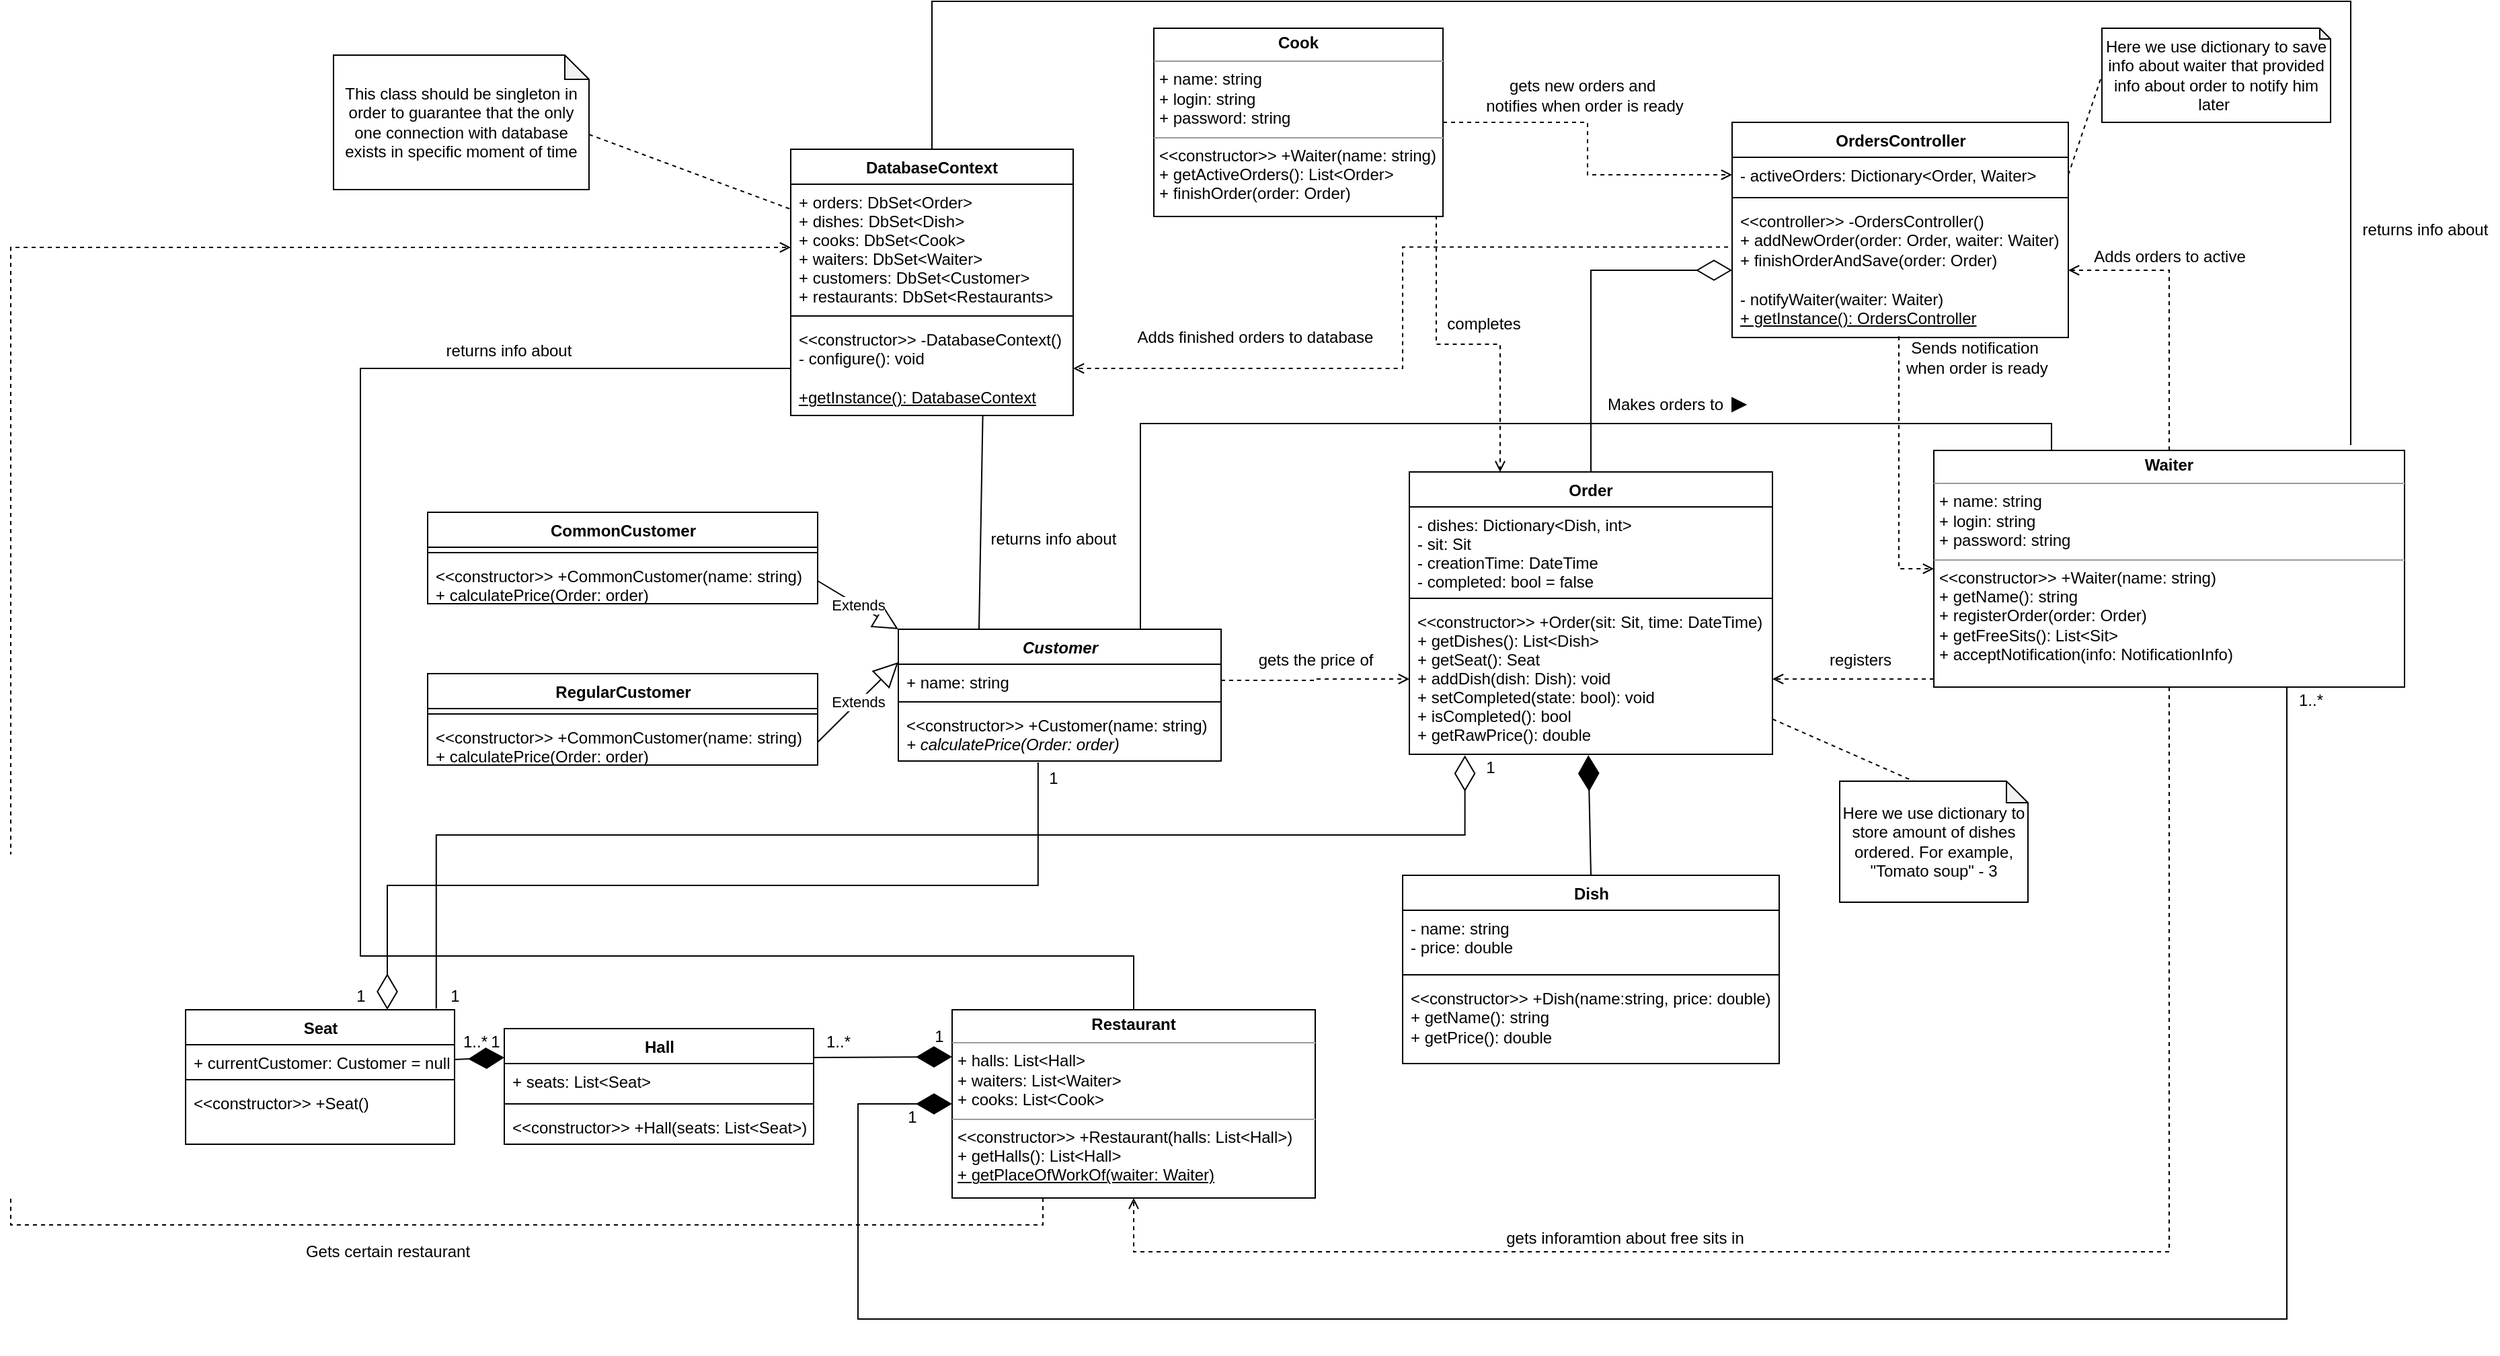 <mxfile version="18.0.6" type="device"><diagram id="EyrXoSiQP7rrekWx64Rx" name="Страница 1"><mxGraphModel dx="2601" dy="1081" grid="1" gridSize="10" guides="1" tooltips="1" connect="1" arrows="1" fold="1" page="1" pageScale="1" pageWidth="827" pageHeight="1169" math="0" shadow="0"><root><mxCell id="0"/><mxCell id="1" parent="0"/><mxCell id="TO8KrXDIVxPStp5DgljM-1" value="Order" style="swimlane;fontStyle=1;align=center;verticalAlign=top;childLayout=stackLayout;horizontal=1;startSize=26;horizontalStack=0;resizeParent=1;resizeParentMax=0;resizeLast=0;collapsible=1;marginBottom=0;" parent="1" vertex="1"><mxGeometry x="260" y="370" width="270" height="210" as="geometry"/></mxCell><mxCell id="TO8KrXDIVxPStp5DgljM-2" value="- dishes: Dictionary&lt;Dish, int&gt;&#10;- sit: Sit&#10;- creationTime: DateTime&#10;- completed: bool = false" style="text;strokeColor=none;fillColor=none;align=left;verticalAlign=top;spacingLeft=4;spacingRight=4;overflow=hidden;rotatable=0;points=[[0,0.5],[1,0.5]];portConstraint=eastwest;" parent="TO8KrXDIVxPStp5DgljM-1" vertex="1"><mxGeometry y="26" width="270" height="64" as="geometry"/></mxCell><mxCell id="TO8KrXDIVxPStp5DgljM-3" value="" style="line;strokeWidth=1;fillColor=none;align=left;verticalAlign=middle;spacingTop=-1;spacingLeft=3;spacingRight=3;rotatable=0;labelPosition=right;points=[];portConstraint=eastwest;" parent="TO8KrXDIVxPStp5DgljM-1" vertex="1"><mxGeometry y="90" width="270" height="8" as="geometry"/></mxCell><mxCell id="TO8KrXDIVxPStp5DgljM-4" value="&lt;&lt;constructor&gt;&gt; +Order(sit: Sit, time: DateTime)&#10;+ getDishes(): List&lt;Dish&gt;&#10;+ getSeat(): Seat&#10;+ addDish(dish: Dish): void&#10;+ setCompleted(state: bool): void&#10;+ isCompleted(): bool&#10;+ getRawPrice(): double" style="text;strokeColor=none;fillColor=none;align=left;verticalAlign=top;spacingLeft=4;spacingRight=4;overflow=hidden;rotatable=0;points=[[0,0.5],[1,0.5]];portConstraint=eastwest;" parent="TO8KrXDIVxPStp5DgljM-1" vertex="1"><mxGeometry y="98" width="270" height="112" as="geometry"/></mxCell><mxCell id="TO8KrXDIVxPStp5DgljM-5" value="DatabaseContext" style="swimlane;fontStyle=1;align=center;verticalAlign=top;childLayout=stackLayout;horizontal=1;startSize=26;horizontalStack=0;resizeParent=1;resizeParentMax=0;resizeLast=0;collapsible=1;marginBottom=0;" parent="1" vertex="1"><mxGeometry x="-200" y="130" width="210" height="198" as="geometry"/></mxCell><mxCell id="TO8KrXDIVxPStp5DgljM-6" value="+ orders: DbSet&lt;Order&gt;&#10;+ dishes: DbSet&lt;Dish&gt;&#10;+ cooks: DbSet&lt;Cook&gt;&#10;+ waiters: DbSet&lt;Waiter&gt;&#10;+ customers: DbSet&lt;Customer&gt;&#10;+ restaurants: DbSet&lt;Restaurants&gt;" style="text;strokeColor=none;fillColor=none;align=left;verticalAlign=top;spacingLeft=4;spacingRight=4;overflow=hidden;rotatable=0;points=[[0,0.5],[1,0.5]];portConstraint=eastwest;" parent="TO8KrXDIVxPStp5DgljM-5" vertex="1"><mxGeometry y="26" width="210" height="94" as="geometry"/></mxCell><mxCell id="TO8KrXDIVxPStp5DgljM-7" value="" style="line;strokeWidth=1;fillColor=none;align=left;verticalAlign=middle;spacingTop=-1;spacingLeft=3;spacingRight=3;rotatable=0;labelPosition=right;points=[];portConstraint=eastwest;" parent="TO8KrXDIVxPStp5DgljM-5" vertex="1"><mxGeometry y="120" width="210" height="8" as="geometry"/></mxCell><mxCell id="TO8KrXDIVxPStp5DgljM-8" value="&amp;lt;&amp;lt;constructor&amp;gt;&amp;gt; -DatabaseContext()&lt;br&gt;- configure(): void&lt;br&gt;&lt;br&gt;&lt;u&gt;+getInstance(): DatabaseContext&lt;/u&gt;" style="text;strokeColor=none;fillColor=none;align=left;verticalAlign=top;spacingLeft=4;spacingRight=4;overflow=hidden;rotatable=0;points=[[0,0.5],[1,0.5]];portConstraint=eastwest;html=1;" parent="TO8KrXDIVxPStp5DgljM-5" vertex="1"><mxGeometry y="128" width="210" height="70" as="geometry"/></mxCell><mxCell id="TO8KrXDIVxPStp5DgljM-10" value="Dish" style="swimlane;fontStyle=1;align=center;verticalAlign=top;childLayout=stackLayout;horizontal=1;startSize=26;horizontalStack=0;resizeParent=1;resizeParentMax=0;resizeLast=0;collapsible=1;marginBottom=0;html=1;" parent="1" vertex="1"><mxGeometry x="255" y="670" width="280" height="140" as="geometry"/></mxCell><mxCell id="TO8KrXDIVxPStp5DgljM-11" value="- name: string&lt;br&gt;- price: double" style="text;strokeColor=none;fillColor=none;align=left;verticalAlign=top;spacingLeft=4;spacingRight=4;overflow=hidden;rotatable=0;points=[[0,0.5],[1,0.5]];portConstraint=eastwest;html=1;" parent="TO8KrXDIVxPStp5DgljM-10" vertex="1"><mxGeometry y="26" width="280" height="44" as="geometry"/></mxCell><mxCell id="TO8KrXDIVxPStp5DgljM-12" value="" style="line;strokeWidth=1;fillColor=none;align=left;verticalAlign=middle;spacingTop=-1;spacingLeft=3;spacingRight=3;rotatable=0;labelPosition=right;points=[];portConstraint=eastwest;html=1;" parent="TO8KrXDIVxPStp5DgljM-10" vertex="1"><mxGeometry y="70" width="280" height="8" as="geometry"/></mxCell><mxCell id="TO8KrXDIVxPStp5DgljM-13" value="&amp;lt;&amp;lt;constructor&amp;gt;&amp;gt; +Dish(name:string, price: double)&lt;br&gt;+ getName(): string&lt;br&gt;+ getPrice(): double" style="text;strokeColor=none;fillColor=none;align=left;verticalAlign=top;spacingLeft=4;spacingRight=4;overflow=hidden;rotatable=0;points=[[0,0.5],[1,0.5]];portConstraint=eastwest;html=1;" parent="TO8KrXDIVxPStp5DgljM-10" vertex="1"><mxGeometry y="78" width="280" height="62" as="geometry"/></mxCell><mxCell id="TO8KrXDIVxPStp5DgljM-30" style="edgeStyle=orthogonalEdgeStyle;rounded=0;orthogonalLoop=1;jettySize=auto;html=1;exitX=0.5;exitY=1;exitDx=0;exitDy=0;dashed=1;endArrow=open;endFill=0;entryX=0.5;entryY=1;entryDx=0;entryDy=0;" parent="1" source="TO8KrXDIVxPStp5DgljM-20" target="TO8KrXDIVxPStp5DgljM-28" edge="1"><mxGeometry relative="1" as="geometry"><mxPoint x="40" y="910" as="targetPoint"/><Array as="points"><mxPoint x="825" y="950"/><mxPoint x="55" y="950"/></Array></mxGeometry></mxCell><mxCell id="TO8KrXDIVxPStp5DgljM-40" style="edgeStyle=orthogonalEdgeStyle;rounded=0;orthogonalLoop=1;jettySize=auto;html=1;exitX=0.5;exitY=0;exitDx=0;exitDy=0;entryX=1;entryY=0.5;entryDx=0;entryDy=0;dashed=1;endArrow=open;endFill=0;" parent="1" source="TO8KrXDIVxPStp5DgljM-20" target="TO8KrXDIVxPStp5DgljM-38" edge="1"><mxGeometry relative="1" as="geometry"/></mxCell><mxCell id="TO8KrXDIVxPStp5DgljM-90" style="edgeStyle=orthogonalEdgeStyle;rounded=0;orthogonalLoop=1;jettySize=auto;html=1;exitX=0;exitY=1;exitDx=0;exitDy=0;entryX=1;entryY=0.5;entryDx=0;entryDy=0;endArrow=open;endFill=0;startArrow=none;startFill=0;dashed=1;" parent="1" source="TO8KrXDIVxPStp5DgljM-20" target="TO8KrXDIVxPStp5DgljM-4" edge="1"><mxGeometry relative="1" as="geometry"><Array as="points"><mxPoint x="650" y="524"/></Array></mxGeometry></mxCell><mxCell id="TO8KrXDIVxPStp5DgljM-20" value="&lt;p style=&quot;margin:0px;margin-top:4px;text-align:center;&quot;&gt;&lt;b&gt;Waiter&lt;/b&gt;&lt;/p&gt;&lt;hr size=&quot;1&quot;&gt;&lt;p style=&quot;margin:0px;margin-left:4px;&quot;&gt;+ name: string&lt;/p&gt;&lt;p style=&quot;margin:0px;margin-left:4px;&quot;&gt;+ login: string&lt;/p&gt;&lt;p style=&quot;margin:0px;margin-left:4px;&quot;&gt;+ password: string&lt;/p&gt;&lt;hr size=&quot;1&quot;&gt;&lt;p style=&quot;margin:0px;margin-left:4px;&quot;&gt;&amp;lt;&amp;lt;constructor&amp;gt;&amp;gt; +Waiter(name: string)&lt;/p&gt;&lt;p style=&quot;margin:0px;margin-left:4px;&quot;&gt;+ getName(): string&lt;/p&gt;&lt;p style=&quot;margin:0px;margin-left:4px;&quot;&gt;+ registerOrder(order: Order)&lt;/p&gt;&lt;p style=&quot;margin:0px;margin-left:4px;&quot;&gt;+ getFreeSits(): List&amp;lt;Sit&amp;gt;&lt;/p&gt;&lt;p style=&quot;margin:0px;margin-left:4px;&quot;&gt;+ acceptNotification(info: NotificationInfo)&lt;/p&gt;" style="verticalAlign=top;align=left;overflow=fill;fontSize=12;fontFamily=Helvetica;html=1;" parent="1" vertex="1"><mxGeometry x="650" y="354" width="350" height="176" as="geometry"/></mxCell><mxCell id="EiB_cTuRpnBzt1fhr6ve-1" style="edgeStyle=orthogonalEdgeStyle;rounded=0;orthogonalLoop=1;jettySize=auto;html=1;exitX=0.25;exitY=1;exitDx=0;exitDy=0;entryX=0;entryY=0.5;entryDx=0;entryDy=0;endArrow=open;endFill=0;dashed=1;" parent="1" source="TO8KrXDIVxPStp5DgljM-28" target="TO8KrXDIVxPStp5DgljM-6" edge="1"><mxGeometry relative="1" as="geometry"><Array as="points"><mxPoint x="-12" y="930"/><mxPoint x="-780" y="930"/><mxPoint x="-780" y="203"/></Array></mxGeometry></mxCell><mxCell id="TO8KrXDIVxPStp5DgljM-28" value="&lt;p style=&quot;margin:0px;margin-top:4px;text-align:center;&quot;&gt;&lt;b&gt;Restaurant&lt;/b&gt;&lt;/p&gt;&lt;hr size=&quot;1&quot;&gt;&lt;p style=&quot;margin:0px;margin-left:4px;&quot;&gt;+ halls: List&amp;lt;Hall&amp;gt;&lt;/p&gt;&lt;p style=&quot;margin:0px;margin-left:4px;&quot;&gt;+ waiters: List&amp;lt;Waiter&amp;gt;&lt;/p&gt;&lt;p style=&quot;margin:0px;margin-left:4px;&quot;&gt;+ cooks: List&amp;lt;Cook&amp;gt;&lt;/p&gt;&lt;hr size=&quot;1&quot;&gt;&lt;p style=&quot;margin:0px;margin-left:4px;&quot;&gt;&amp;lt;&amp;lt;constructor&amp;gt;&amp;gt; +Restaurant(halls: List&amp;lt;Hall&amp;gt;)&lt;/p&gt;&lt;p style=&quot;margin:0px;margin-left:4px;&quot;&gt;+ getHalls(): List&amp;lt;Hall&amp;gt;&lt;/p&gt;&lt;p style=&quot;margin:0px;margin-left:4px;&quot;&gt;&lt;u&gt;+ getPlaceOfWorkOf(waiter: Waiter)&lt;/u&gt;&lt;/p&gt;&lt;p style=&quot;margin:0px;margin-left:4px;&quot;&gt;&lt;br&gt;&lt;/p&gt;" style="verticalAlign=top;align=left;overflow=fill;fontSize=12;fontFamily=Helvetica;html=1;" parent="1" vertex="1"><mxGeometry x="-80" y="770" width="270" height="140" as="geometry"/></mxCell><mxCell id="TO8KrXDIVxPStp5DgljM-31" value="gets inforamtion about free sits in" style="text;html=1;align=center;verticalAlign=middle;resizable=0;points=[];autosize=1;strokeColor=none;fillColor=none;" parent="1" vertex="1"><mxGeometry x="325" y="930" width="190" height="20" as="geometry"/></mxCell><mxCell id="TO8KrXDIVxPStp5DgljM-32" value="" style="endArrow=diamondThin;endFill=1;endSize=24;html=1;rounded=0;entryX=0.493;entryY=1.006;entryDx=0;entryDy=0;entryPerimeter=0;exitX=0.5;exitY=0;exitDx=0;exitDy=0;" parent="1" source="TO8KrXDIVxPStp5DgljM-10" target="TO8KrXDIVxPStp5DgljM-4" edge="1"><mxGeometry width="160" relative="1" as="geometry"><mxPoint x="640" y="690" as="sourcePoint"/><mxPoint x="800" y="690" as="targetPoint"/></mxGeometry></mxCell><mxCell id="TO8KrXDIVxPStp5DgljM-35" value="OrdersController" style="swimlane;fontStyle=1;align=center;verticalAlign=top;childLayout=stackLayout;horizontal=1;startSize=26;horizontalStack=0;resizeParent=1;resizeParentMax=0;resizeLast=0;collapsible=1;marginBottom=0;html=1;" parent="1" vertex="1"><mxGeometry x="500" y="110" width="250" height="160" as="geometry"/></mxCell><mxCell id="TO8KrXDIVxPStp5DgljM-36" value="- activeOrders: Dictionary&amp;lt;Order, Waiter&amp;gt;" style="text;strokeColor=none;fillColor=none;align=left;verticalAlign=top;spacingLeft=4;spacingRight=4;overflow=hidden;rotatable=0;points=[[0,0.5],[1,0.5]];portConstraint=eastwest;html=1;" parent="TO8KrXDIVxPStp5DgljM-35" vertex="1"><mxGeometry y="26" width="250" height="26" as="geometry"/></mxCell><mxCell id="TO8KrXDIVxPStp5DgljM-37" value="" style="line;strokeWidth=1;fillColor=none;align=left;verticalAlign=middle;spacingTop=-1;spacingLeft=3;spacingRight=3;rotatable=0;labelPosition=right;points=[];portConstraint=eastwest;html=1;" parent="TO8KrXDIVxPStp5DgljM-35" vertex="1"><mxGeometry y="52" width="250" height="8" as="geometry"/></mxCell><mxCell id="TO8KrXDIVxPStp5DgljM-38" value="&amp;lt;&amp;lt;controller&amp;gt;&amp;gt; -OrdersController()&lt;br&gt;+ addNewOrder(order: Order, waiter: Waiter)&lt;br&gt;+ finishOrderAndSave(order: Order)&lt;br&gt;&lt;br&gt;- notifyWaiter(waiter: Waiter)&lt;br&gt;&lt;u style=&quot;&quot;&gt;+ getInstance(): OrdersController&lt;/u&gt;" style="text;strokeColor=none;fillColor=none;align=left;verticalAlign=top;spacingLeft=4;spacingRight=4;overflow=hidden;rotatable=0;points=[[0,0.5],[1,0.5]];portConstraint=eastwest;html=1;" parent="TO8KrXDIVxPStp5DgljM-35" vertex="1"><mxGeometry y="60" width="250" height="100" as="geometry"/></mxCell><mxCell id="TO8KrXDIVxPStp5DgljM-39" value="" style="endArrow=diamondThin;endFill=0;endSize=24;html=1;rounded=0;entryX=0;entryY=0.5;entryDx=0;entryDy=0;exitX=0.5;exitY=0;exitDx=0;exitDy=0;edgeStyle=orthogonalEdgeStyle;" parent="1" source="TO8KrXDIVxPStp5DgljM-1" target="TO8KrXDIVxPStp5DgljM-38" edge="1"><mxGeometry width="160" relative="1" as="geometry"><mxPoint x="530" y="300" as="sourcePoint"/><mxPoint x="690" y="300" as="targetPoint"/></mxGeometry></mxCell><mxCell id="TO8KrXDIVxPStp5DgljM-41" style="edgeStyle=orthogonalEdgeStyle;rounded=0;orthogonalLoop=1;jettySize=auto;html=1;exitX=0.496;exitY=0.991;exitDx=0;exitDy=0;entryX=0;entryY=0.5;entryDx=0;entryDy=0;dashed=1;endArrow=open;endFill=0;exitPerimeter=0;" parent="1" source="TO8KrXDIVxPStp5DgljM-38" target="TO8KrXDIVxPStp5DgljM-20" edge="1"><mxGeometry relative="1" as="geometry"><Array as="points"><mxPoint x="624" y="442"/></Array></mxGeometry></mxCell><mxCell id="TO8KrXDIVxPStp5DgljM-42" value="Adds orders to active" style="text;html=1;align=center;verticalAlign=middle;resizable=0;points=[];autosize=1;strokeColor=none;fillColor=none;" parent="1" vertex="1"><mxGeometry x="760" y="200" width="130" height="20" as="geometry"/></mxCell><mxCell id="TO8KrXDIVxPStp5DgljM-43" value="Sends notification&lt;br&gt;&amp;nbsp;when order is ready" style="text;html=1;align=center;verticalAlign=middle;resizable=0;points=[];autosize=1;strokeColor=none;fillColor=none;" parent="1" vertex="1"><mxGeometry x="620" y="270" width="120" height="30" as="geometry"/></mxCell><mxCell id="TO8KrXDIVxPStp5DgljM-44" style="edgeStyle=orthogonalEdgeStyle;rounded=0;orthogonalLoop=1;jettySize=auto;html=1;exitX=-0.012;exitY=0.327;exitDx=0;exitDy=0;entryX=1;entryY=0.5;entryDx=0;entryDy=0;dashed=1;endArrow=open;endFill=0;exitPerimeter=0;" parent="1" source="TO8KrXDIVxPStp5DgljM-38" target="TO8KrXDIVxPStp5DgljM-8" edge="1"><mxGeometry relative="1" as="geometry"/></mxCell><mxCell id="TO8KrXDIVxPStp5DgljM-45" value="Adds finished orders to database" style="text;html=1;align=center;verticalAlign=middle;resizable=0;points=[];autosize=1;strokeColor=none;fillColor=none;" parent="1" vertex="1"><mxGeometry x="50" y="260" width="190" height="20" as="geometry"/></mxCell><mxCell id="TO8KrXDIVxPStp5DgljM-49" value="" style="endArrow=diamondThin;endFill=1;endSize=24;html=1;rounded=0;entryX=0;entryY=0.5;entryDx=0;entryDy=0;exitX=0.75;exitY=1;exitDx=0;exitDy=0;edgeStyle=orthogonalEdgeStyle;" parent="1" source="TO8KrXDIVxPStp5DgljM-20" target="TO8KrXDIVxPStp5DgljM-28" edge="1"><mxGeometry width="160" relative="1" as="geometry"><mxPoint x="-170" y="750" as="sourcePoint"/><mxPoint x="-10" y="750" as="targetPoint"/><Array as="points"><mxPoint x="913" y="1000"/><mxPoint x="-150" y="1000"/><mxPoint x="-150" y="840"/></Array></mxGeometry></mxCell><mxCell id="TO8KrXDIVxPStp5DgljM-116" style="edgeStyle=orthogonalEdgeStyle;rounded=0;orthogonalLoop=1;jettySize=auto;html=1;exitX=0.75;exitY=0;exitDx=0;exitDy=0;entryX=0.25;entryY=0;entryDx=0;entryDy=0;startArrow=none;startFill=0;endArrow=none;endFill=0;" parent="1" source="TO8KrXDIVxPStp5DgljM-53" target="TO8KrXDIVxPStp5DgljM-20" edge="1"><mxGeometry relative="1" as="geometry"/></mxCell><mxCell id="TO8KrXDIVxPStp5DgljM-53" value="&lt;i&gt;Customer&lt;/i&gt;" style="swimlane;fontStyle=1;align=center;verticalAlign=top;childLayout=stackLayout;horizontal=1;startSize=26;horizontalStack=0;resizeParent=1;resizeParentMax=0;resizeLast=0;collapsible=1;marginBottom=0;html=1;" parent="1" vertex="1"><mxGeometry x="-120" y="487" width="240" height="98" as="geometry"/></mxCell><mxCell id="TO8KrXDIVxPStp5DgljM-54" value="+ name: string" style="text;strokeColor=none;fillColor=none;align=left;verticalAlign=top;spacingLeft=4;spacingRight=4;overflow=hidden;rotatable=0;points=[[0,0.5],[1,0.5]];portConstraint=eastwest;html=1;" parent="TO8KrXDIVxPStp5DgljM-53" vertex="1"><mxGeometry y="26" width="240" height="24" as="geometry"/></mxCell><mxCell id="TO8KrXDIVxPStp5DgljM-55" value="" style="line;strokeWidth=1;fillColor=none;align=left;verticalAlign=middle;spacingTop=-1;spacingLeft=3;spacingRight=3;rotatable=0;labelPosition=right;points=[];portConstraint=eastwest;html=1;" parent="TO8KrXDIVxPStp5DgljM-53" vertex="1"><mxGeometry y="50" width="240" height="8" as="geometry"/></mxCell><mxCell id="TO8KrXDIVxPStp5DgljM-56" value="&amp;lt;&amp;lt;constructor&amp;gt;&amp;gt; +Customer(name: string)&lt;br&gt;&lt;i&gt;+ calculatePrice(Order: order)&lt;/i&gt;" style="text;strokeColor=none;fillColor=none;align=left;verticalAlign=top;spacingLeft=4;spacingRight=4;overflow=hidden;rotatable=0;points=[[0,0.5],[1,0.5]];portConstraint=eastwest;html=1;" parent="TO8KrXDIVxPStp5DgljM-53" vertex="1"><mxGeometry y="58" width="240" height="40" as="geometry"/></mxCell><mxCell id="TO8KrXDIVxPStp5DgljM-57" style="edgeStyle=orthogonalEdgeStyle;rounded=0;orthogonalLoop=1;jettySize=auto;html=1;exitX=1;exitY=0.5;exitDx=0;exitDy=0;entryX=0;entryY=0.5;entryDx=0;entryDy=0;dashed=1;endArrow=open;endFill=0;" parent="1" source="TO8KrXDIVxPStp5DgljM-54" target="TO8KrXDIVxPStp5DgljM-4" edge="1"><mxGeometry relative="1" as="geometry"/></mxCell><mxCell id="TO8KrXDIVxPStp5DgljM-58" value="" style="endArrow=none;endFill=0;endSize=12;html=1;rounded=0;exitX=0.68;exitY=0.996;exitDx=0;exitDy=0;exitPerimeter=0;entryX=0.25;entryY=0;entryDx=0;entryDy=0;" parent="1" source="TO8KrXDIVxPStp5DgljM-8" target="TO8KrXDIVxPStp5DgljM-53" edge="1"><mxGeometry width="160" relative="1" as="geometry"><mxPoint x="-60" y="380" as="sourcePoint"/><mxPoint x="100" y="380" as="targetPoint"/></mxGeometry></mxCell><mxCell id="TO8KrXDIVxPStp5DgljM-59" value="returns info about" style="text;html=1;align=center;verticalAlign=middle;resizable=0;points=[];autosize=1;strokeColor=none;fillColor=none;" parent="1" vertex="1"><mxGeometry x="-60" y="410" width="110" height="20" as="geometry"/></mxCell><mxCell id="TO8KrXDIVxPStp5DgljM-60" value="gets the price of" style="text;html=1;align=center;verticalAlign=middle;resizable=0;points=[];autosize=1;strokeColor=none;fillColor=none;" parent="1" vertex="1"><mxGeometry x="140" y="500" width="100" height="20" as="geometry"/></mxCell><mxCell id="TO8KrXDIVxPStp5DgljM-65" value="CommonCustomer" style="swimlane;fontStyle=1;align=center;verticalAlign=top;childLayout=stackLayout;horizontal=1;startSize=26;horizontalStack=0;resizeParent=1;resizeParentMax=0;resizeLast=0;collapsible=1;marginBottom=0;html=1;" parent="1" vertex="1"><mxGeometry x="-470" y="400" width="290" height="68" as="geometry"/></mxCell><mxCell id="TO8KrXDIVxPStp5DgljM-67" value="" style="line;strokeWidth=1;fillColor=none;align=left;verticalAlign=middle;spacingTop=-1;spacingLeft=3;spacingRight=3;rotatable=0;labelPosition=right;points=[];portConstraint=eastwest;html=1;" parent="TO8KrXDIVxPStp5DgljM-65" vertex="1"><mxGeometry y="26" width="290" height="8" as="geometry"/></mxCell><mxCell id="TO8KrXDIVxPStp5DgljM-68" value="&amp;lt;&amp;lt;constructor&amp;gt;&amp;gt; +CommonCustomer(name: string)&lt;br&gt;+ calculatePrice(Order: order)" style="text;strokeColor=none;fillColor=none;align=left;verticalAlign=top;spacingLeft=4;spacingRight=4;overflow=hidden;rotatable=0;points=[[0,0.5],[1,0.5]];portConstraint=eastwest;html=1;" parent="TO8KrXDIVxPStp5DgljM-65" vertex="1"><mxGeometry y="34" width="290" height="34" as="geometry"/></mxCell><mxCell id="TO8KrXDIVxPStp5DgljM-70" value="RegularCustomer" style="swimlane;fontStyle=1;align=center;verticalAlign=top;childLayout=stackLayout;horizontal=1;startSize=26;horizontalStack=0;resizeParent=1;resizeParentMax=0;resizeLast=0;collapsible=1;marginBottom=0;html=1;" parent="1" vertex="1"><mxGeometry x="-470" y="520" width="290" height="68" as="geometry"/></mxCell><mxCell id="TO8KrXDIVxPStp5DgljM-71" value="" style="line;strokeWidth=1;fillColor=none;align=left;verticalAlign=middle;spacingTop=-1;spacingLeft=3;spacingRight=3;rotatable=0;labelPosition=right;points=[];portConstraint=eastwest;html=1;" parent="TO8KrXDIVxPStp5DgljM-70" vertex="1"><mxGeometry y="26" width="290" height="8" as="geometry"/></mxCell><mxCell id="TO8KrXDIVxPStp5DgljM-72" value="&amp;lt;&amp;lt;constructor&amp;gt;&amp;gt; +CommonCustomer(name: string)&lt;br&gt;+ calculatePrice(Order: order)" style="text;strokeColor=none;fillColor=none;align=left;verticalAlign=top;spacingLeft=4;spacingRight=4;overflow=hidden;rotatable=0;points=[[0,0.5],[1,0.5]];portConstraint=eastwest;html=1;" parent="TO8KrXDIVxPStp5DgljM-70" vertex="1"><mxGeometry y="34" width="290" height="34" as="geometry"/></mxCell><mxCell id="TO8KrXDIVxPStp5DgljM-73" value="Extends" style="endArrow=block;endSize=16;endFill=0;html=1;rounded=0;exitX=1;exitY=0.5;exitDx=0;exitDy=0;entryX=0;entryY=0.25;entryDx=0;entryDy=0;" parent="1" source="TO8KrXDIVxPStp5DgljM-72" target="TO8KrXDIVxPStp5DgljM-53" edge="1"><mxGeometry width="160" relative="1" as="geometry"><mxPoint x="-230" y="640" as="sourcePoint"/><mxPoint x="-70" y="640" as="targetPoint"/></mxGeometry></mxCell><mxCell id="TO8KrXDIVxPStp5DgljM-75" value="Extends" style="endArrow=block;endSize=16;endFill=0;html=1;rounded=0;exitX=1;exitY=0.5;exitDx=0;exitDy=0;entryX=0;entryY=0;entryDx=0;entryDy=0;" parent="1" source="TO8KrXDIVxPStp5DgljM-68" target="TO8KrXDIVxPStp5DgljM-53" edge="1"><mxGeometry width="160" relative="1" as="geometry"><mxPoint x="-150" y="450" as="sourcePoint"/><mxPoint x="10" y="450" as="targetPoint"/></mxGeometry></mxCell><mxCell id="TO8KrXDIVxPStp5DgljM-76" style="edgeStyle=orthogonalEdgeStyle;rounded=0;orthogonalLoop=1;jettySize=auto;html=1;exitX=0;exitY=0.5;exitDx=0;exitDy=0;entryX=0.5;entryY=0;entryDx=0;entryDy=0;endArrow=none;endFill=0;" parent="1" source="TO8KrXDIVxPStp5DgljM-8" target="TO8KrXDIVxPStp5DgljM-28" edge="1"><mxGeometry relative="1" as="geometry"><Array as="points"><mxPoint x="-520" y="293"/><mxPoint x="-520" y="730"/><mxPoint x="55" y="730"/></Array></mxGeometry></mxCell><mxCell id="TO8KrXDIVxPStp5DgljM-77" value="returns info about" style="text;html=1;align=center;verticalAlign=middle;resizable=0;points=[];autosize=1;strokeColor=none;fillColor=none;" parent="1" vertex="1"><mxGeometry x="-465" y="270" width="110" height="20" as="geometry"/></mxCell><mxCell id="TO8KrXDIVxPStp5DgljM-83" style="edgeStyle=orthogonalEdgeStyle;rounded=0;orthogonalLoop=1;jettySize=auto;html=1;exitX=1;exitY=0.5;exitDx=0;exitDy=0;entryX=0;entryY=0.5;entryDx=0;entryDy=0;dashed=1;endArrow=open;endFill=0;" parent="1" source="TO8KrXDIVxPStp5DgljM-78" target="TO8KrXDIVxPStp5DgljM-36" edge="1"><mxGeometry relative="1" as="geometry"/></mxCell><mxCell id="TO8KrXDIVxPStp5DgljM-85" style="edgeStyle=orthogonalEdgeStyle;rounded=0;orthogonalLoop=1;jettySize=auto;html=1;exitX=0.75;exitY=1;exitDx=0;exitDy=0;entryX=0.25;entryY=0;entryDx=0;entryDy=0;endArrow=open;endFill=0;dashed=1;" parent="1" source="TO8KrXDIVxPStp5DgljM-78" target="TO8KrXDIVxPStp5DgljM-1" edge="1"><mxGeometry relative="1" as="geometry"><Array as="points"><mxPoint x="280" y="180"/><mxPoint x="280" y="275"/><mxPoint x="328" y="275"/></Array></mxGeometry></mxCell><mxCell id="TO8KrXDIVxPStp5DgljM-78" value="&lt;p style=&quot;margin:0px;margin-top:4px;text-align:center;&quot;&gt;&lt;b&gt;Cook&lt;/b&gt;&lt;/p&gt;&lt;hr size=&quot;1&quot;&gt;&lt;p style=&quot;margin: 0px 0px 0px 4px;&quot;&gt;+ name: string&lt;/p&gt;&lt;p style=&quot;margin: 0px 0px 0px 4px;&quot;&gt;+ login: string&lt;/p&gt;&lt;p style=&quot;margin: 0px 0px 0px 4px;&quot;&gt;+ password: string&lt;/p&gt;&lt;hr size=&quot;1&quot;&gt;&lt;p style=&quot;margin: 0px 0px 0px 4px;&quot;&gt;&amp;lt;&amp;lt;constructor&amp;gt;&amp;gt; +Waiter(name: string)&lt;/p&gt;&lt;p style=&quot;margin: 0px 0px 0px 4px;&quot;&gt;+ getActiveOrders(): List&amp;lt;Order&amp;gt;&lt;/p&gt;&lt;p style=&quot;margin: 0px 0px 0px 4px;&quot;&gt;+ finishOrder(order: Order)&lt;/p&gt;" style="verticalAlign=top;align=left;overflow=fill;fontSize=12;fontFamily=Helvetica;html=1;" parent="1" vertex="1"><mxGeometry x="70" y="40" width="215" height="140" as="geometry"/></mxCell><mxCell id="TO8KrXDIVxPStp5DgljM-79" style="edgeStyle=orthogonalEdgeStyle;rounded=0;orthogonalLoop=1;jettySize=auto;html=1;exitX=0.5;exitY=0;exitDx=0;exitDy=0;endArrow=none;endFill=0;" parent="1" source="TO8KrXDIVxPStp5DgljM-5" edge="1"><mxGeometry relative="1" as="geometry"><mxPoint x="960" y="350" as="targetPoint"/><Array as="points"><mxPoint x="-95" y="20"/><mxPoint x="960" y="20"/></Array></mxGeometry></mxCell><mxCell id="TO8KrXDIVxPStp5DgljM-80" value="returns info about" style="text;html=1;align=center;verticalAlign=middle;resizable=0;points=[];autosize=1;strokeColor=none;fillColor=none;" parent="1" vertex="1"><mxGeometry x="960" y="180" width="110" height="20" as="geometry"/></mxCell><mxCell id="TO8KrXDIVxPStp5DgljM-84" value="gets new orders and&amp;nbsp;&lt;br&gt;notifies when order is ready" style="text;html=1;align=center;verticalAlign=middle;resizable=0;points=[];autosize=1;strokeColor=none;fillColor=none;" parent="1" vertex="1"><mxGeometry x="310" y="75" width="160" height="30" as="geometry"/></mxCell><mxCell id="TO8KrXDIVxPStp5DgljM-89" value="registers" style="text;html=1;align=center;verticalAlign=middle;resizable=0;points=[];autosize=1;strokeColor=none;fillColor=none;" parent="1" vertex="1"><mxGeometry x="565" y="500" width="60" height="20" as="geometry"/></mxCell><mxCell id="TO8KrXDIVxPStp5DgljM-92" value="completes" style="text;html=1;align=center;verticalAlign=middle;resizable=0;points=[];autosize=1;strokeColor=none;fillColor=none;" parent="1" vertex="1"><mxGeometry x="280" y="250" width="70" height="20" as="geometry"/></mxCell><mxCell id="TO8KrXDIVxPStp5DgljM-93" value="Hall" style="swimlane;fontStyle=1;align=center;verticalAlign=top;childLayout=stackLayout;horizontal=1;startSize=26;horizontalStack=0;resizeParent=1;resizeParentMax=0;resizeLast=0;collapsible=1;marginBottom=0;html=1;" parent="1" vertex="1"><mxGeometry x="-413" y="784" width="230" height="86" as="geometry"/></mxCell><mxCell id="TO8KrXDIVxPStp5DgljM-94" value="+ seats: List&amp;lt;Seat&amp;gt;" style="text;strokeColor=none;fillColor=none;align=left;verticalAlign=top;spacingLeft=4;spacingRight=4;overflow=hidden;rotatable=0;points=[[0,0.5],[1,0.5]];portConstraint=eastwest;html=1;" parent="TO8KrXDIVxPStp5DgljM-93" vertex="1"><mxGeometry y="26" width="230" height="26" as="geometry"/></mxCell><mxCell id="TO8KrXDIVxPStp5DgljM-95" value="" style="line;strokeWidth=1;fillColor=none;align=left;verticalAlign=middle;spacingTop=-1;spacingLeft=3;spacingRight=3;rotatable=0;labelPosition=right;points=[];portConstraint=eastwest;html=1;" parent="TO8KrXDIVxPStp5DgljM-93" vertex="1"><mxGeometry y="52" width="230" height="8" as="geometry"/></mxCell><mxCell id="TO8KrXDIVxPStp5DgljM-96" value="&amp;lt;&amp;lt;constructor&amp;gt;&amp;gt; +Hall(seats: List&amp;lt;Seat&amp;gt;)" style="text;strokeColor=none;fillColor=none;align=left;verticalAlign=top;spacingLeft=4;spacingRight=4;overflow=hidden;rotatable=0;points=[[0,0.5],[1,0.5]];portConstraint=eastwest;html=1;" parent="TO8KrXDIVxPStp5DgljM-93" vertex="1"><mxGeometry y="60" width="230" height="26" as="geometry"/></mxCell><mxCell id="TO8KrXDIVxPStp5DgljM-97" value="Seat" style="swimlane;fontStyle=1;align=center;verticalAlign=top;childLayout=stackLayout;horizontal=1;startSize=26;horizontalStack=0;resizeParent=1;resizeParentMax=0;resizeLast=0;collapsible=1;marginBottom=0;html=1;" parent="1" vertex="1"><mxGeometry x="-650" y="770" width="200" height="100" as="geometry"/></mxCell><mxCell id="TO8KrXDIVxPStp5DgljM-98" value="+ currentCustomer: Customer = null" style="text;strokeColor=none;fillColor=none;align=left;verticalAlign=top;spacingLeft=4;spacingRight=4;overflow=hidden;rotatable=0;points=[[0,0.5],[1,0.5]];portConstraint=eastwest;html=1;" parent="TO8KrXDIVxPStp5DgljM-97" vertex="1"><mxGeometry y="26" width="200" height="22" as="geometry"/></mxCell><mxCell id="TO8KrXDIVxPStp5DgljM-99" value="" style="line;strokeWidth=1;fillColor=none;align=left;verticalAlign=middle;spacingTop=-1;spacingLeft=3;spacingRight=3;rotatable=0;labelPosition=right;points=[];portConstraint=eastwest;html=1;" parent="TO8KrXDIVxPStp5DgljM-97" vertex="1"><mxGeometry y="48" width="200" height="8" as="geometry"/></mxCell><mxCell id="TO8KrXDIVxPStp5DgljM-100" value="&amp;lt;&amp;lt;constructor&amp;gt;&amp;gt; +Seat()" style="text;strokeColor=none;fillColor=none;align=left;verticalAlign=top;spacingLeft=4;spacingRight=4;overflow=hidden;rotatable=0;points=[[0,0.5],[1,0.5]];portConstraint=eastwest;html=1;" parent="TO8KrXDIVxPStp5DgljM-97" vertex="1"><mxGeometry y="56" width="200" height="44" as="geometry"/></mxCell><mxCell id="TO8KrXDIVxPStp5DgljM-101" value="" style="endArrow=diamondThin;endFill=1;endSize=24;html=1;rounded=0;entryX=0;entryY=0.25;entryDx=0;entryDy=0;exitX=1;exitY=0.25;exitDx=0;exitDy=0;" parent="1" source="TO8KrXDIVxPStp5DgljM-93" target="TO8KrXDIVxPStp5DgljM-28" edge="1"><mxGeometry width="160" relative="1" as="geometry"><mxPoint x="-380" y="960" as="sourcePoint"/><mxPoint x="-220" y="960" as="targetPoint"/></mxGeometry></mxCell><mxCell id="TO8KrXDIVxPStp5DgljM-102" value="" style="endArrow=diamondThin;endFill=1;endSize=24;html=1;rounded=0;entryX=0;entryY=0.25;entryDx=0;entryDy=0;exitX=1;exitY=0.5;exitDx=0;exitDy=0;" parent="1" source="TO8KrXDIVxPStp5DgljM-98" target="TO8KrXDIVxPStp5DgljM-93" edge="1"><mxGeometry width="160" relative="1" as="geometry"><mxPoint x="-600" y="980" as="sourcePoint"/><mxPoint x="-440" y="980" as="targetPoint"/></mxGeometry></mxCell><mxCell id="TO8KrXDIVxPStp5DgljM-103" value="" style="endArrow=diamondThin;endFill=0;endSize=24;html=1;rounded=0;entryX=0.75;entryY=0;entryDx=0;entryDy=0;exitX=0.433;exitY=1.025;exitDx=0;exitDy=0;exitPerimeter=0;edgeStyle=orthogonalEdgeStyle;" parent="1" source="TO8KrXDIVxPStp5DgljM-56" target="TO8KrXDIVxPStp5DgljM-97" edge="1"><mxGeometry width="160" relative="1" as="geometry"><mxPoint x="-610" y="990" as="sourcePoint"/><mxPoint x="-450" y="990" as="targetPoint"/></mxGeometry></mxCell><mxCell id="TO8KrXDIVxPStp5DgljM-104" value="" style="endArrow=diamondThin;endFill=0;endSize=24;html=1;rounded=0;entryX=0.153;entryY=1.007;entryDx=0;entryDy=0;entryPerimeter=0;exitX=0.932;exitY=-0.009;exitDx=0;exitDy=0;edgeStyle=orthogonalEdgeStyle;exitPerimeter=0;" parent="1" source="TO8KrXDIVxPStp5DgljM-97" target="TO8KrXDIVxPStp5DgljM-4" edge="1"><mxGeometry width="160" relative="1" as="geometry"><mxPoint x="80" y="670" as="sourcePoint"/><mxPoint x="240" y="670" as="targetPoint"/><Array as="points"><mxPoint x="-464" y="640"/><mxPoint x="301" y="640"/></Array></mxGeometry></mxCell><mxCell id="TO8KrXDIVxPStp5DgljM-105" value="1" style="text;html=1;align=center;verticalAlign=middle;resizable=0;points=[];autosize=1;strokeColor=none;fillColor=none;" parent="1" vertex="1"><mxGeometry x="310" y="580" width="20" height="20" as="geometry"/></mxCell><mxCell id="TO8KrXDIVxPStp5DgljM-106" value="1" style="text;html=1;align=center;verticalAlign=middle;resizable=0;points=[];autosize=1;strokeColor=none;fillColor=none;" parent="1" vertex="1"><mxGeometry x="-460" y="750" width="20" height="20" as="geometry"/></mxCell><mxCell id="TO8KrXDIVxPStp5DgljM-107" value="1" style="text;html=1;align=center;verticalAlign=middle;resizable=0;points=[];autosize=1;strokeColor=none;fillColor=none;" parent="1" vertex="1"><mxGeometry x="-530" y="750" width="20" height="20" as="geometry"/></mxCell><mxCell id="TO8KrXDIVxPStp5DgljM-108" value="1" style="text;html=1;align=center;verticalAlign=middle;resizable=0;points=[];autosize=1;strokeColor=none;fillColor=none;" parent="1" vertex="1"><mxGeometry x="-15" y="588" width="20" height="20" as="geometry"/></mxCell><mxCell id="TO8KrXDIVxPStp5DgljM-109" value="1" style="text;html=1;align=center;verticalAlign=middle;resizable=0;points=[];autosize=1;strokeColor=none;fillColor=none;" parent="1" vertex="1"><mxGeometry x="-120" y="840" width="20" height="20" as="geometry"/></mxCell><mxCell id="TO8KrXDIVxPStp5DgljM-110" value="1..*" style="text;html=1;align=center;verticalAlign=middle;resizable=0;points=[];autosize=1;strokeColor=none;fillColor=none;" parent="1" vertex="1"><mxGeometry x="915" y="530" width="30" height="20" as="geometry"/></mxCell><mxCell id="TO8KrXDIVxPStp5DgljM-111" value="1" style="text;html=1;align=center;verticalAlign=middle;resizable=0;points=[];autosize=1;strokeColor=none;fillColor=none;" parent="1" vertex="1"><mxGeometry x="-100" y="780" width="20" height="20" as="geometry"/></mxCell><mxCell id="TO8KrXDIVxPStp5DgljM-113" value="1..*" style="text;html=1;align=center;verticalAlign=middle;resizable=0;points=[];autosize=1;strokeColor=none;fillColor=none;" parent="1" vertex="1"><mxGeometry x="-180" y="784" width="30" height="20" as="geometry"/></mxCell><mxCell id="TO8KrXDIVxPStp5DgljM-114" value="1..*" style="text;html=1;align=center;verticalAlign=middle;resizable=0;points=[];autosize=1;strokeColor=none;fillColor=none;" parent="1" vertex="1"><mxGeometry x="-450" y="784" width="30" height="20" as="geometry"/></mxCell><mxCell id="TO8KrXDIVxPStp5DgljM-115" value="1" style="text;html=1;align=center;verticalAlign=middle;resizable=0;points=[];autosize=1;strokeColor=none;fillColor=none;" parent="1" vertex="1"><mxGeometry x="-430" y="784" width="20" height="20" as="geometry"/></mxCell><mxCell id="TO8KrXDIVxPStp5DgljM-117" value="Makes orders to" style="text;html=1;align=center;verticalAlign=middle;resizable=0;points=[];autosize=1;strokeColor=none;fillColor=none;" parent="1" vertex="1"><mxGeometry x="400" y="310" width="100" height="20" as="geometry"/></mxCell><mxCell id="TO8KrXDIVxPStp5DgljM-118" value="" style="triangle;whiteSpace=wrap;html=1;fillColor=#000000;" parent="1" vertex="1"><mxGeometry x="500" y="315" width="10" height="10" as="geometry"/></mxCell><mxCell id="EiB_cTuRpnBzt1fhr6ve-2" value="Gets certain restaurant" style="text;html=1;align=center;verticalAlign=middle;resizable=0;points=[];autosize=1;strokeColor=none;fillColor=none;" parent="1" vertex="1"><mxGeometry x="-570" y="940" width="140" height="20" as="geometry"/></mxCell><mxCell id="3woHjacyDUurdCuItDOV-3" style="rounded=0;orthogonalLoop=1;jettySize=auto;html=1;exitX=0;exitY=0;exitDx=190;exitDy=59;exitPerimeter=0;entryX=0.005;entryY=0.202;entryDx=0;entryDy=0;entryPerimeter=0;dashed=1;endArrow=none;endFill=0;" edge="1" parent="1" source="3woHjacyDUurdCuItDOV-2" target="TO8KrXDIVxPStp5DgljM-6"><mxGeometry relative="1" as="geometry"/></mxCell><mxCell id="3woHjacyDUurdCuItDOV-2" value="&lt;div style=&quot;&quot;&gt;&lt;span style=&quot;background-color: initial;&quot;&gt;This class should be singleton in order to guarantee that the only one connection with database exists in specific moment of time&lt;/span&gt;&lt;/div&gt;" style="shape=note;whiteSpace=wrap;html=1;backgroundOutline=1;darkOpacity=0.05;align=center;size=18;" vertex="1" parent="1"><mxGeometry x="-540" y="60" width="190" height="100" as="geometry"/></mxCell><mxCell id="3woHjacyDUurdCuItDOV-4" value="Here we use dictionary to store amount of dishes ordered. For example, &quot;Tomato soup&quot; - 3" style="shape=note;whiteSpace=wrap;html=1;backgroundOutline=1;darkOpacity=0.05;align=center;size=16;" vertex="1" parent="1"><mxGeometry x="580" y="600" width="140" height="90" as="geometry"/></mxCell><mxCell id="3woHjacyDUurdCuItDOV-5" style="edgeStyle=none;rounded=0;orthogonalLoop=1;jettySize=auto;html=1;exitX=1;exitY=0.766;exitDx=0;exitDy=0;entryX=0;entryY=0;entryDx=55;entryDy=0;entryPerimeter=0;dashed=1;endArrow=none;endFill=0;exitPerimeter=0;" edge="1" parent="1" source="TO8KrXDIVxPStp5DgljM-4" target="3woHjacyDUurdCuItDOV-4"><mxGeometry relative="1" as="geometry"/></mxCell><mxCell id="3woHjacyDUurdCuItDOV-10" value="Here we use dictionary to save info about waiter that provided info about order to notify him later&amp;nbsp;" style="shape=note;whiteSpace=wrap;html=1;backgroundOutline=1;darkOpacity=0.05;size=8;" vertex="1" parent="1"><mxGeometry x="775" y="40" width="170" height="70" as="geometry"/></mxCell><mxCell id="3woHjacyDUurdCuItDOV-11" style="edgeStyle=none;rounded=0;orthogonalLoop=1;jettySize=auto;html=1;exitX=1;exitY=0.5;exitDx=0;exitDy=0;entryX=0;entryY=0.5;entryDx=0;entryDy=0;entryPerimeter=0;dashed=1;endArrow=none;endFill=0;" edge="1" parent="1" source="TO8KrXDIVxPStp5DgljM-36" target="3woHjacyDUurdCuItDOV-10"><mxGeometry relative="1" as="geometry"/></mxCell></root></mxGraphModel></diagram></mxfile>